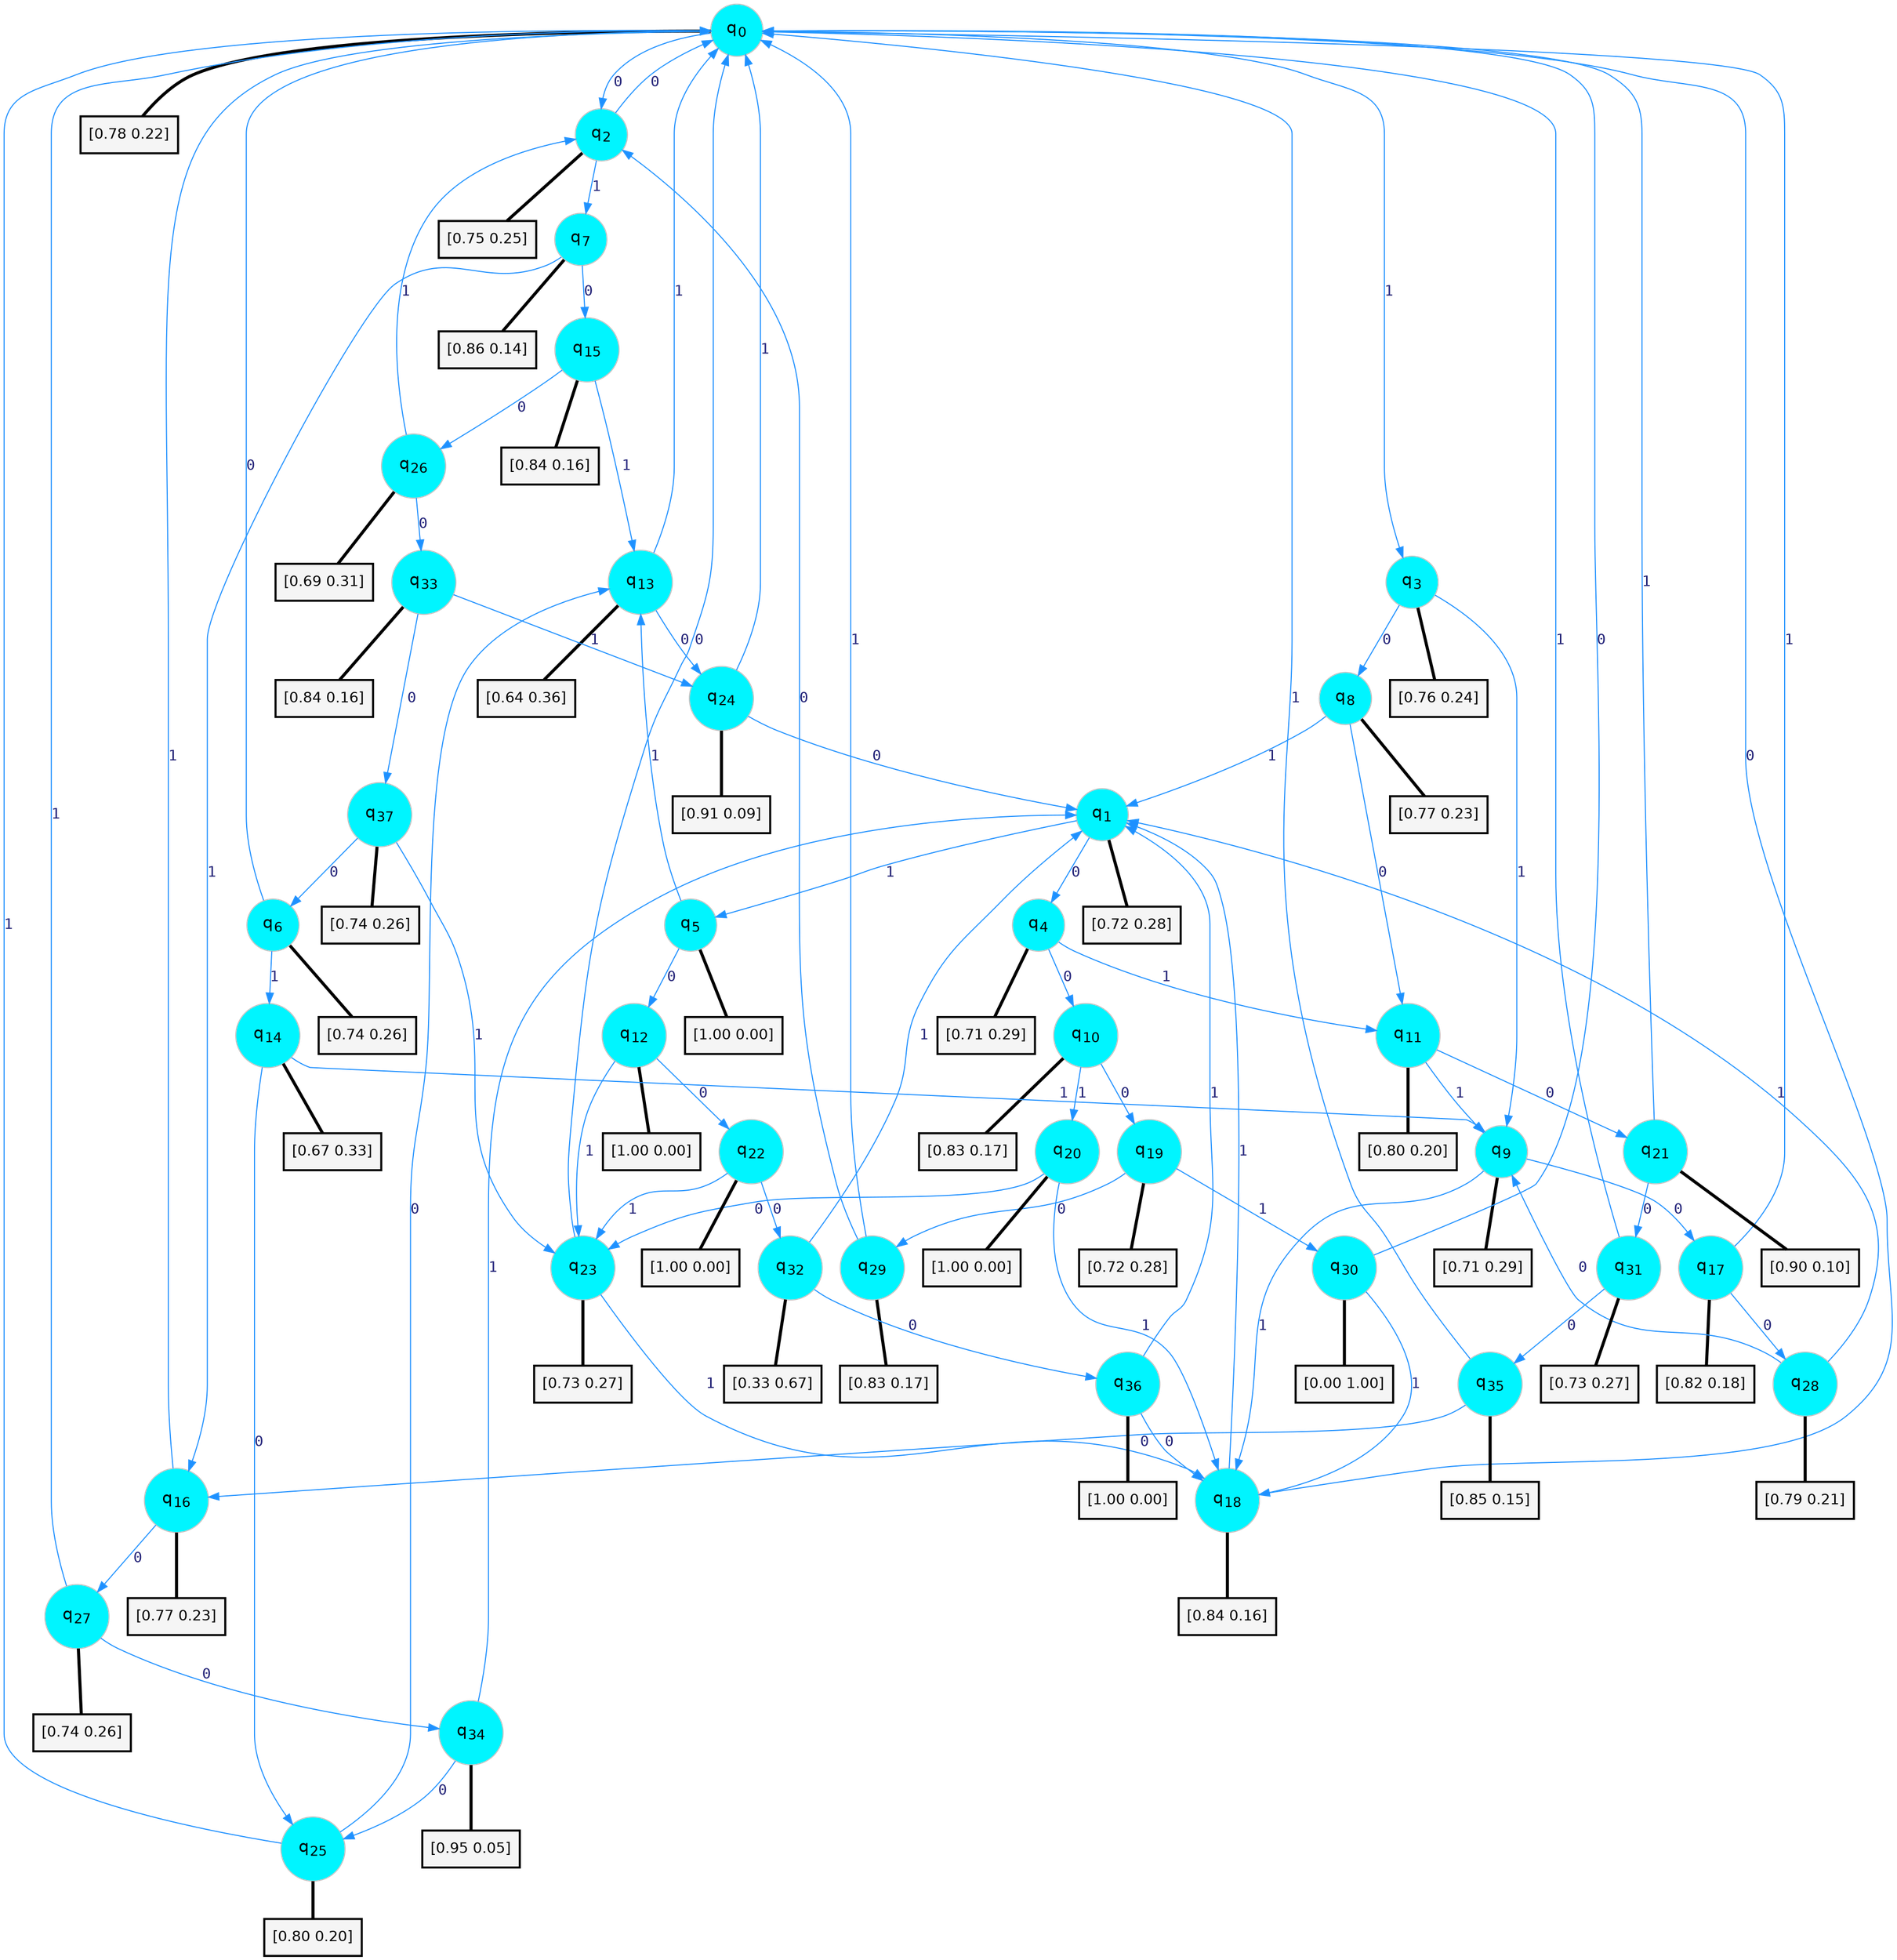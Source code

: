 digraph G {
graph [
bgcolor=transparent, dpi=300, rankdir=TD, size="40,25"];
node [
color=gray, fillcolor=turquoise1, fontcolor=black, fontname=Helvetica, fontsize=16, fontweight=bold, shape=circle, style=filled];
edge [
arrowsize=1, color=dodgerblue1, fontcolor=midnightblue, fontname=courier, fontweight=bold, penwidth=1, style=solid, weight=20];
0[label=<q<SUB>0</SUB>>];
1[label=<q<SUB>1</SUB>>];
2[label=<q<SUB>2</SUB>>];
3[label=<q<SUB>3</SUB>>];
4[label=<q<SUB>4</SUB>>];
5[label=<q<SUB>5</SUB>>];
6[label=<q<SUB>6</SUB>>];
7[label=<q<SUB>7</SUB>>];
8[label=<q<SUB>8</SUB>>];
9[label=<q<SUB>9</SUB>>];
10[label=<q<SUB>10</SUB>>];
11[label=<q<SUB>11</SUB>>];
12[label=<q<SUB>12</SUB>>];
13[label=<q<SUB>13</SUB>>];
14[label=<q<SUB>14</SUB>>];
15[label=<q<SUB>15</SUB>>];
16[label=<q<SUB>16</SUB>>];
17[label=<q<SUB>17</SUB>>];
18[label=<q<SUB>18</SUB>>];
19[label=<q<SUB>19</SUB>>];
20[label=<q<SUB>20</SUB>>];
21[label=<q<SUB>21</SUB>>];
22[label=<q<SUB>22</SUB>>];
23[label=<q<SUB>23</SUB>>];
24[label=<q<SUB>24</SUB>>];
25[label=<q<SUB>25</SUB>>];
26[label=<q<SUB>26</SUB>>];
27[label=<q<SUB>27</SUB>>];
28[label=<q<SUB>28</SUB>>];
29[label=<q<SUB>29</SUB>>];
30[label=<q<SUB>30</SUB>>];
31[label=<q<SUB>31</SUB>>];
32[label=<q<SUB>32</SUB>>];
33[label=<q<SUB>33</SUB>>];
34[label=<q<SUB>34</SUB>>];
35[label=<q<SUB>35</SUB>>];
36[label=<q<SUB>36</SUB>>];
37[label=<q<SUB>37</SUB>>];
38[label="[0.78 0.22]", shape=box,fontcolor=black, fontname=Helvetica, fontsize=14, penwidth=2, fillcolor=whitesmoke,color=black];
39[label="[0.72 0.28]", shape=box,fontcolor=black, fontname=Helvetica, fontsize=14, penwidth=2, fillcolor=whitesmoke,color=black];
40[label="[0.75 0.25]", shape=box,fontcolor=black, fontname=Helvetica, fontsize=14, penwidth=2, fillcolor=whitesmoke,color=black];
41[label="[0.76 0.24]", shape=box,fontcolor=black, fontname=Helvetica, fontsize=14, penwidth=2, fillcolor=whitesmoke,color=black];
42[label="[0.71 0.29]", shape=box,fontcolor=black, fontname=Helvetica, fontsize=14, penwidth=2, fillcolor=whitesmoke,color=black];
43[label="[1.00 0.00]", shape=box,fontcolor=black, fontname=Helvetica, fontsize=14, penwidth=2, fillcolor=whitesmoke,color=black];
44[label="[0.74 0.26]", shape=box,fontcolor=black, fontname=Helvetica, fontsize=14, penwidth=2, fillcolor=whitesmoke,color=black];
45[label="[0.86 0.14]", shape=box,fontcolor=black, fontname=Helvetica, fontsize=14, penwidth=2, fillcolor=whitesmoke,color=black];
46[label="[0.77 0.23]", shape=box,fontcolor=black, fontname=Helvetica, fontsize=14, penwidth=2, fillcolor=whitesmoke,color=black];
47[label="[0.71 0.29]", shape=box,fontcolor=black, fontname=Helvetica, fontsize=14, penwidth=2, fillcolor=whitesmoke,color=black];
48[label="[0.83 0.17]", shape=box,fontcolor=black, fontname=Helvetica, fontsize=14, penwidth=2, fillcolor=whitesmoke,color=black];
49[label="[0.80 0.20]", shape=box,fontcolor=black, fontname=Helvetica, fontsize=14, penwidth=2, fillcolor=whitesmoke,color=black];
50[label="[1.00 0.00]", shape=box,fontcolor=black, fontname=Helvetica, fontsize=14, penwidth=2, fillcolor=whitesmoke,color=black];
51[label="[0.64 0.36]", shape=box,fontcolor=black, fontname=Helvetica, fontsize=14, penwidth=2, fillcolor=whitesmoke,color=black];
52[label="[0.67 0.33]", shape=box,fontcolor=black, fontname=Helvetica, fontsize=14, penwidth=2, fillcolor=whitesmoke,color=black];
53[label="[0.84 0.16]", shape=box,fontcolor=black, fontname=Helvetica, fontsize=14, penwidth=2, fillcolor=whitesmoke,color=black];
54[label="[0.77 0.23]", shape=box,fontcolor=black, fontname=Helvetica, fontsize=14, penwidth=2, fillcolor=whitesmoke,color=black];
55[label="[0.82 0.18]", shape=box,fontcolor=black, fontname=Helvetica, fontsize=14, penwidth=2, fillcolor=whitesmoke,color=black];
56[label="[0.84 0.16]", shape=box,fontcolor=black, fontname=Helvetica, fontsize=14, penwidth=2, fillcolor=whitesmoke,color=black];
57[label="[0.72 0.28]", shape=box,fontcolor=black, fontname=Helvetica, fontsize=14, penwidth=2, fillcolor=whitesmoke,color=black];
58[label="[1.00 0.00]", shape=box,fontcolor=black, fontname=Helvetica, fontsize=14, penwidth=2, fillcolor=whitesmoke,color=black];
59[label="[0.90 0.10]", shape=box,fontcolor=black, fontname=Helvetica, fontsize=14, penwidth=2, fillcolor=whitesmoke,color=black];
60[label="[1.00 0.00]", shape=box,fontcolor=black, fontname=Helvetica, fontsize=14, penwidth=2, fillcolor=whitesmoke,color=black];
61[label="[0.73 0.27]", shape=box,fontcolor=black, fontname=Helvetica, fontsize=14, penwidth=2, fillcolor=whitesmoke,color=black];
62[label="[0.91 0.09]", shape=box,fontcolor=black, fontname=Helvetica, fontsize=14, penwidth=2, fillcolor=whitesmoke,color=black];
63[label="[0.80 0.20]", shape=box,fontcolor=black, fontname=Helvetica, fontsize=14, penwidth=2, fillcolor=whitesmoke,color=black];
64[label="[0.69 0.31]", shape=box,fontcolor=black, fontname=Helvetica, fontsize=14, penwidth=2, fillcolor=whitesmoke,color=black];
65[label="[0.74 0.26]", shape=box,fontcolor=black, fontname=Helvetica, fontsize=14, penwidth=2, fillcolor=whitesmoke,color=black];
66[label="[0.79 0.21]", shape=box,fontcolor=black, fontname=Helvetica, fontsize=14, penwidth=2, fillcolor=whitesmoke,color=black];
67[label="[0.83 0.17]", shape=box,fontcolor=black, fontname=Helvetica, fontsize=14, penwidth=2, fillcolor=whitesmoke,color=black];
68[label="[0.00 1.00]", shape=box,fontcolor=black, fontname=Helvetica, fontsize=14, penwidth=2, fillcolor=whitesmoke,color=black];
69[label="[0.73 0.27]", shape=box,fontcolor=black, fontname=Helvetica, fontsize=14, penwidth=2, fillcolor=whitesmoke,color=black];
70[label="[0.33 0.67]", shape=box,fontcolor=black, fontname=Helvetica, fontsize=14, penwidth=2, fillcolor=whitesmoke,color=black];
71[label="[0.84 0.16]", shape=box,fontcolor=black, fontname=Helvetica, fontsize=14, penwidth=2, fillcolor=whitesmoke,color=black];
72[label="[0.95 0.05]", shape=box,fontcolor=black, fontname=Helvetica, fontsize=14, penwidth=2, fillcolor=whitesmoke,color=black];
73[label="[0.85 0.15]", shape=box,fontcolor=black, fontname=Helvetica, fontsize=14, penwidth=2, fillcolor=whitesmoke,color=black];
74[label="[1.00 0.00]", shape=box,fontcolor=black, fontname=Helvetica, fontsize=14, penwidth=2, fillcolor=whitesmoke,color=black];
75[label="[0.74 0.26]", shape=box,fontcolor=black, fontname=Helvetica, fontsize=14, penwidth=2, fillcolor=whitesmoke,color=black];
0->2 [label=0];
0->3 [label=1];
0->38 [arrowhead=none, penwidth=3,color=black];
1->4 [label=0];
1->5 [label=1];
1->39 [arrowhead=none, penwidth=3,color=black];
2->0 [label=0];
2->7 [label=1];
2->40 [arrowhead=none, penwidth=3,color=black];
3->8 [label=0];
3->9 [label=1];
3->41 [arrowhead=none, penwidth=3,color=black];
4->10 [label=0];
4->11 [label=1];
4->42 [arrowhead=none, penwidth=3,color=black];
5->12 [label=0];
5->13 [label=1];
5->43 [arrowhead=none, penwidth=3,color=black];
6->0 [label=0];
6->14 [label=1];
6->44 [arrowhead=none, penwidth=3,color=black];
7->15 [label=0];
7->16 [label=1];
7->45 [arrowhead=none, penwidth=3,color=black];
8->11 [label=0];
8->1 [label=1];
8->46 [arrowhead=none, penwidth=3,color=black];
9->17 [label=0];
9->18 [label=1];
9->47 [arrowhead=none, penwidth=3,color=black];
10->19 [label=0];
10->20 [label=1];
10->48 [arrowhead=none, penwidth=3,color=black];
11->21 [label=0];
11->9 [label=1];
11->49 [arrowhead=none, penwidth=3,color=black];
12->22 [label=0];
12->23 [label=1];
12->50 [arrowhead=none, penwidth=3,color=black];
13->24 [label=0];
13->0 [label=1];
13->51 [arrowhead=none, penwidth=3,color=black];
14->25 [label=0];
14->9 [label=1];
14->52 [arrowhead=none, penwidth=3,color=black];
15->26 [label=0];
15->13 [label=1];
15->53 [arrowhead=none, penwidth=3,color=black];
16->27 [label=0];
16->0 [label=1];
16->54 [arrowhead=none, penwidth=3,color=black];
17->28 [label=0];
17->0 [label=1];
17->55 [arrowhead=none, penwidth=3,color=black];
18->0 [label=0];
18->1 [label=1];
18->56 [arrowhead=none, penwidth=3,color=black];
19->29 [label=0];
19->30 [label=1];
19->57 [arrowhead=none, penwidth=3,color=black];
20->23 [label=0];
20->18 [label=1];
20->58 [arrowhead=none, penwidth=3,color=black];
21->31 [label=0];
21->0 [label=1];
21->59 [arrowhead=none, penwidth=3,color=black];
22->32 [label=0];
22->23 [label=1];
22->60 [arrowhead=none, penwidth=3,color=black];
23->0 [label=0];
23->18 [label=1];
23->61 [arrowhead=none, penwidth=3,color=black];
24->1 [label=0];
24->0 [label=1];
24->62 [arrowhead=none, penwidth=3,color=black];
25->13 [label=0];
25->0 [label=1];
25->63 [arrowhead=none, penwidth=3,color=black];
26->33 [label=0];
26->2 [label=1];
26->64 [arrowhead=none, penwidth=3,color=black];
27->34 [label=0];
27->0 [label=1];
27->65 [arrowhead=none, penwidth=3,color=black];
28->9 [label=0];
28->1 [label=1];
28->66 [arrowhead=none, penwidth=3,color=black];
29->2 [label=0];
29->0 [label=1];
29->67 [arrowhead=none, penwidth=3,color=black];
30->0 [label=0];
30->18 [label=1];
30->68 [arrowhead=none, penwidth=3,color=black];
31->35 [label=0];
31->0 [label=1];
31->69 [arrowhead=none, penwidth=3,color=black];
32->36 [label=0];
32->1 [label=1];
32->70 [arrowhead=none, penwidth=3,color=black];
33->37 [label=0];
33->24 [label=1];
33->71 [arrowhead=none, penwidth=3,color=black];
34->25 [label=0];
34->1 [label=1];
34->72 [arrowhead=none, penwidth=3,color=black];
35->16 [label=0];
35->0 [label=1];
35->73 [arrowhead=none, penwidth=3,color=black];
36->18 [label=0];
36->1 [label=1];
36->74 [arrowhead=none, penwidth=3,color=black];
37->6 [label=0];
37->23 [label=1];
37->75 [arrowhead=none, penwidth=3,color=black];
}
